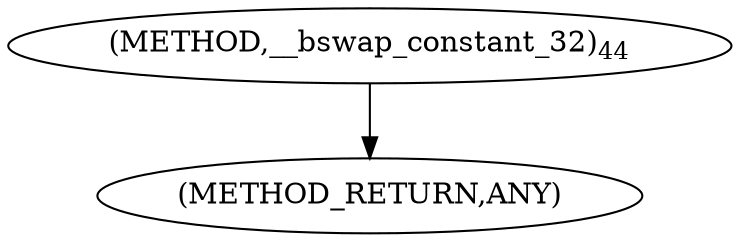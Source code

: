 digraph "__bswap_constant_32" {  
"100327" [label = <(METHOD,__bswap_constant_32)<SUB>44</SUB>> ]
"100329" [label = <(METHOD_RETURN,ANY)> ]
  "100327" -> "100329" 
}
